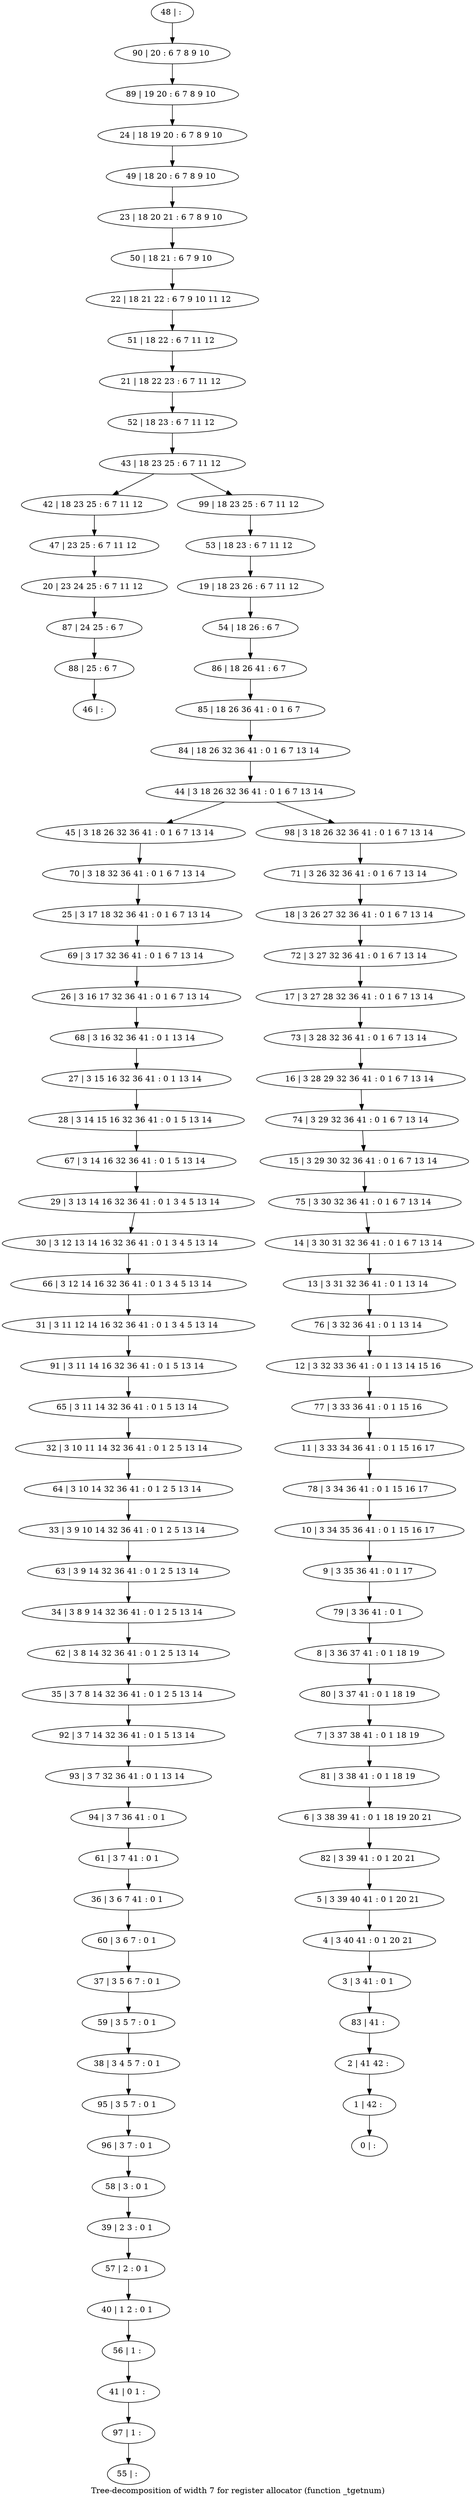digraph G {
graph [label="Tree-decomposition of width 7 for register allocator (function _tgetnum)"]
0[label="0 | : "];
1[label="1 | 42 : "];
2[label="2 | 41 42 : "];
3[label="3 | 3 41 : 0 1 "];
4[label="4 | 3 40 41 : 0 1 20 21 "];
5[label="5 | 3 39 40 41 : 0 1 20 21 "];
6[label="6 | 3 38 39 41 : 0 1 18 19 20 21 "];
7[label="7 | 3 37 38 41 : 0 1 18 19 "];
8[label="8 | 3 36 37 41 : 0 1 18 19 "];
9[label="9 | 3 35 36 41 : 0 1 17 "];
10[label="10 | 3 34 35 36 41 : 0 1 15 16 17 "];
11[label="11 | 3 33 34 36 41 : 0 1 15 16 17 "];
12[label="12 | 3 32 33 36 41 : 0 1 13 14 15 16 "];
13[label="13 | 3 31 32 36 41 : 0 1 13 14 "];
14[label="14 | 3 30 31 32 36 41 : 0 1 6 7 13 14 "];
15[label="15 | 3 29 30 32 36 41 : 0 1 6 7 13 14 "];
16[label="16 | 3 28 29 32 36 41 : 0 1 6 7 13 14 "];
17[label="17 | 3 27 28 32 36 41 : 0 1 6 7 13 14 "];
18[label="18 | 3 26 27 32 36 41 : 0 1 6 7 13 14 "];
19[label="19 | 18 23 26 : 6 7 11 12 "];
20[label="20 | 23 24 25 : 6 7 11 12 "];
21[label="21 | 18 22 23 : 6 7 11 12 "];
22[label="22 | 18 21 22 : 6 7 9 10 11 12 "];
23[label="23 | 18 20 21 : 6 7 8 9 10 "];
24[label="24 | 18 19 20 : 6 7 8 9 10 "];
25[label="25 | 3 17 18 32 36 41 : 0 1 6 7 13 14 "];
26[label="26 | 3 16 17 32 36 41 : 0 1 6 7 13 14 "];
27[label="27 | 3 15 16 32 36 41 : 0 1 13 14 "];
28[label="28 | 3 14 15 16 32 36 41 : 0 1 5 13 14 "];
29[label="29 | 3 13 14 16 32 36 41 : 0 1 3 4 5 13 14 "];
30[label="30 | 3 12 13 14 16 32 36 41 : 0 1 3 4 5 13 14 "];
31[label="31 | 3 11 12 14 16 32 36 41 : 0 1 3 4 5 13 14 "];
32[label="32 | 3 10 11 14 32 36 41 : 0 1 2 5 13 14 "];
33[label="33 | 3 9 10 14 32 36 41 : 0 1 2 5 13 14 "];
34[label="34 | 3 8 9 14 32 36 41 : 0 1 2 5 13 14 "];
35[label="35 | 3 7 8 14 32 36 41 : 0 1 2 5 13 14 "];
36[label="36 | 3 6 7 41 : 0 1 "];
37[label="37 | 3 5 6 7 : 0 1 "];
38[label="38 | 3 4 5 7 : 0 1 "];
39[label="39 | 2 3 : 0 1 "];
40[label="40 | 1 2 : 0 1 "];
41[label="41 | 0 1 : "];
42[label="42 | 18 23 25 : 6 7 11 12 "];
43[label="43 | 18 23 25 : 6 7 11 12 "];
44[label="44 | 3 18 26 32 36 41 : 0 1 6 7 13 14 "];
45[label="45 | 3 18 26 32 36 41 : 0 1 6 7 13 14 "];
46[label="46 | : "];
47[label="47 | 23 25 : 6 7 11 12 "];
48[label="48 | : "];
49[label="49 | 18 20 : 6 7 8 9 10 "];
50[label="50 | 18 21 : 6 7 9 10 "];
51[label="51 | 18 22 : 6 7 11 12 "];
52[label="52 | 18 23 : 6 7 11 12 "];
53[label="53 | 18 23 : 6 7 11 12 "];
54[label="54 | 18 26 : 6 7 "];
55[label="55 | : "];
56[label="56 | 1 : "];
57[label="57 | 2 : 0 1 "];
58[label="58 | 3 : 0 1 "];
59[label="59 | 3 5 7 : 0 1 "];
60[label="60 | 3 6 7 : 0 1 "];
61[label="61 | 3 7 41 : 0 1 "];
62[label="62 | 3 8 14 32 36 41 : 0 1 2 5 13 14 "];
63[label="63 | 3 9 14 32 36 41 : 0 1 2 5 13 14 "];
64[label="64 | 3 10 14 32 36 41 : 0 1 2 5 13 14 "];
65[label="65 | 3 11 14 32 36 41 : 0 1 5 13 14 "];
66[label="66 | 3 12 14 16 32 36 41 : 0 1 3 4 5 13 14 "];
67[label="67 | 3 14 16 32 36 41 : 0 1 5 13 14 "];
68[label="68 | 3 16 32 36 41 : 0 1 13 14 "];
69[label="69 | 3 17 32 36 41 : 0 1 6 7 13 14 "];
70[label="70 | 3 18 32 36 41 : 0 1 6 7 13 14 "];
71[label="71 | 3 26 32 36 41 : 0 1 6 7 13 14 "];
72[label="72 | 3 27 32 36 41 : 0 1 6 7 13 14 "];
73[label="73 | 3 28 32 36 41 : 0 1 6 7 13 14 "];
74[label="74 | 3 29 32 36 41 : 0 1 6 7 13 14 "];
75[label="75 | 3 30 32 36 41 : 0 1 6 7 13 14 "];
76[label="76 | 3 32 36 41 : 0 1 13 14 "];
77[label="77 | 3 33 36 41 : 0 1 15 16 "];
78[label="78 | 3 34 36 41 : 0 1 15 16 17 "];
79[label="79 | 3 36 41 : 0 1 "];
80[label="80 | 3 37 41 : 0 1 18 19 "];
81[label="81 | 3 38 41 : 0 1 18 19 "];
82[label="82 | 3 39 41 : 0 1 20 21 "];
83[label="83 | 41 : "];
84[label="84 | 18 26 32 36 41 : 0 1 6 7 13 14 "];
85[label="85 | 18 26 36 41 : 0 1 6 7 "];
86[label="86 | 18 26 41 : 6 7 "];
87[label="87 | 24 25 : 6 7 "];
88[label="88 | 25 : 6 7 "];
89[label="89 | 19 20 : 6 7 8 9 10 "];
90[label="90 | 20 : 6 7 8 9 10 "];
91[label="91 | 3 11 14 16 32 36 41 : 0 1 5 13 14 "];
92[label="92 | 3 7 14 32 36 41 : 0 1 5 13 14 "];
93[label="93 | 3 7 32 36 41 : 0 1 13 14 "];
94[label="94 | 3 7 36 41 : 0 1 "];
95[label="95 | 3 5 7 : 0 1 "];
96[label="96 | 3 7 : 0 1 "];
97[label="97 | 1 : "];
98[label="98 | 3 18 26 32 36 41 : 0 1 6 7 13 14 "];
99[label="99 | 18 23 25 : 6 7 11 12 "];
27->28 ;
29->30 ;
47->20 ;
42->47 ;
56->41 ;
40->56 ;
57->40 ;
39->57 ;
58->39 ;
59->38 ;
37->59 ;
60->37 ;
36->60 ;
61->36 ;
62->35 ;
34->62 ;
63->34 ;
33->63 ;
64->33 ;
32->64 ;
65->32 ;
66->31 ;
30->66 ;
67->29 ;
28->67 ;
68->27 ;
26->68 ;
69->26 ;
25->69 ;
70->25 ;
45->70 ;
20->87 ;
88->46 ;
87->88 ;
91->65 ;
31->91 ;
35->92 ;
92->93 ;
94->61 ;
93->94 ;
38->95 ;
96->58 ;
95->96 ;
97->55 ;
41->97 ;
48->90 ;
90->89 ;
89->24 ;
24->49 ;
49->23 ;
23->50 ;
50->22 ;
22->51 ;
51->21 ;
21->52 ;
52->43 ;
53->19 ;
19->54 ;
54->86 ;
86->85 ;
85->84 ;
84->44 ;
71->18 ;
18->72 ;
72->17 ;
17->73 ;
73->16 ;
16->74 ;
74->15 ;
15->75 ;
75->14 ;
14->13 ;
13->76 ;
76->12 ;
12->77 ;
77->11 ;
11->78 ;
78->10 ;
10->9 ;
9->79 ;
79->8 ;
8->80 ;
80->7 ;
7->81 ;
81->6 ;
6->82 ;
82->5 ;
5->4 ;
4->3 ;
3->83 ;
83->2 ;
2->1 ;
1->0 ;
98->71 ;
99->53 ;
44->45 ;
44->98 ;
43->42 ;
43->99 ;
}
